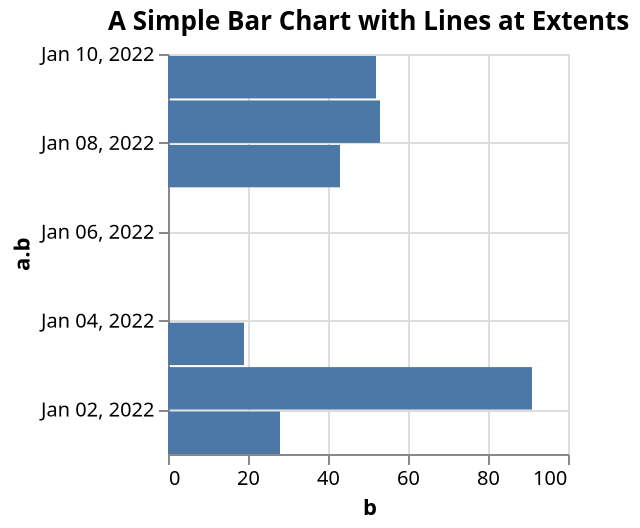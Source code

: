 {
  "$schema": "https://vega.github.io/schema/vega-lite/v5.json",
  "title": "A Simple Bar Chart with Lines at Extents",
  "data": {
    "values": [
      {"a.b": "2022-01-01", "b": 28},
      {"a.b": "2022-01-04", "b.b": 55},
      {"a.b": "2022-01-07", "b": 43},
      {"a.b": "2022-01-02", "b": 91},
      {"a.b": "2022-01-05", "b.b": 81},
      {"a.b": "2022-01-08", "b": 53},
      {"a.b": "2022-01-03", "b": 19},
      {"a.b": "2022-01-06", "b.b": 87},
      {"a.b": "2022-01-09", "b": 52}
    ]
  },
  "mark": "bar",
  "encoding": {
    "y": {
      "field": "a\\.b",
      "type": "temporal",
      "timeUnit": "binnedutcyearmonthdate",
      "title": "a.b"
    },
    "x": {"field": "b", "type": "quantitative"}
  }
}
